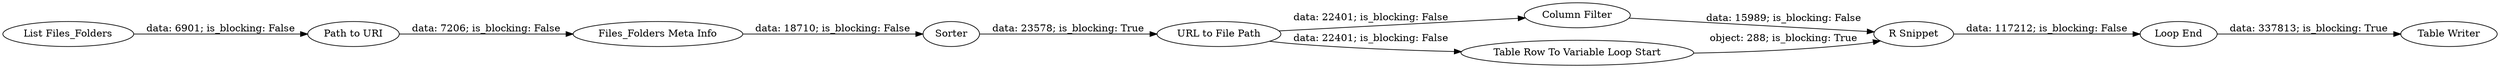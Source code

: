 digraph {
	"669403749558307547_38" [label="Table Writer"]
	"669403749558307547_32" [label=Sorter]
	"669403749558307547_31" [label="List Files_Folders"]
	"669403749558307547_36" [label="Column Filter"]
	"669403749558307547_33" [label="Path to URI"]
	"669403749558307547_37" [label="Loop End"]
	"669403749558307547_35" [label="Table Row To Variable Loop Start"]
	"669403749558307547_34" [label="Files_Folders Meta Info"]
	"669403749558307547_23" [label="URL to File Path"]
	"669403749558307547_20" [label="R Snippet"]
	"669403749558307547_23" -> "669403749558307547_35" [label="data: 22401; is_blocking: False"]
	"669403749558307547_32" -> "669403749558307547_23" [label="data: 23578; is_blocking: True"]
	"669403749558307547_20" -> "669403749558307547_37" [label="data: 117212; is_blocking: False"]
	"669403749558307547_35" -> "669403749558307547_20" [label="object: 288; is_blocking: True"]
	"669403749558307547_23" -> "669403749558307547_36" [label="data: 22401; is_blocking: False"]
	"669403749558307547_33" -> "669403749558307547_34" [label="data: 7206; is_blocking: False"]
	"669403749558307547_31" -> "669403749558307547_33" [label="data: 6901; is_blocking: False"]
	"669403749558307547_36" -> "669403749558307547_20" [label="data: 15989; is_blocking: False"]
	"669403749558307547_34" -> "669403749558307547_32" [label="data: 18710; is_blocking: False"]
	"669403749558307547_37" -> "669403749558307547_38" [label="data: 337813; is_blocking: True"]
	rankdir=LR
}
